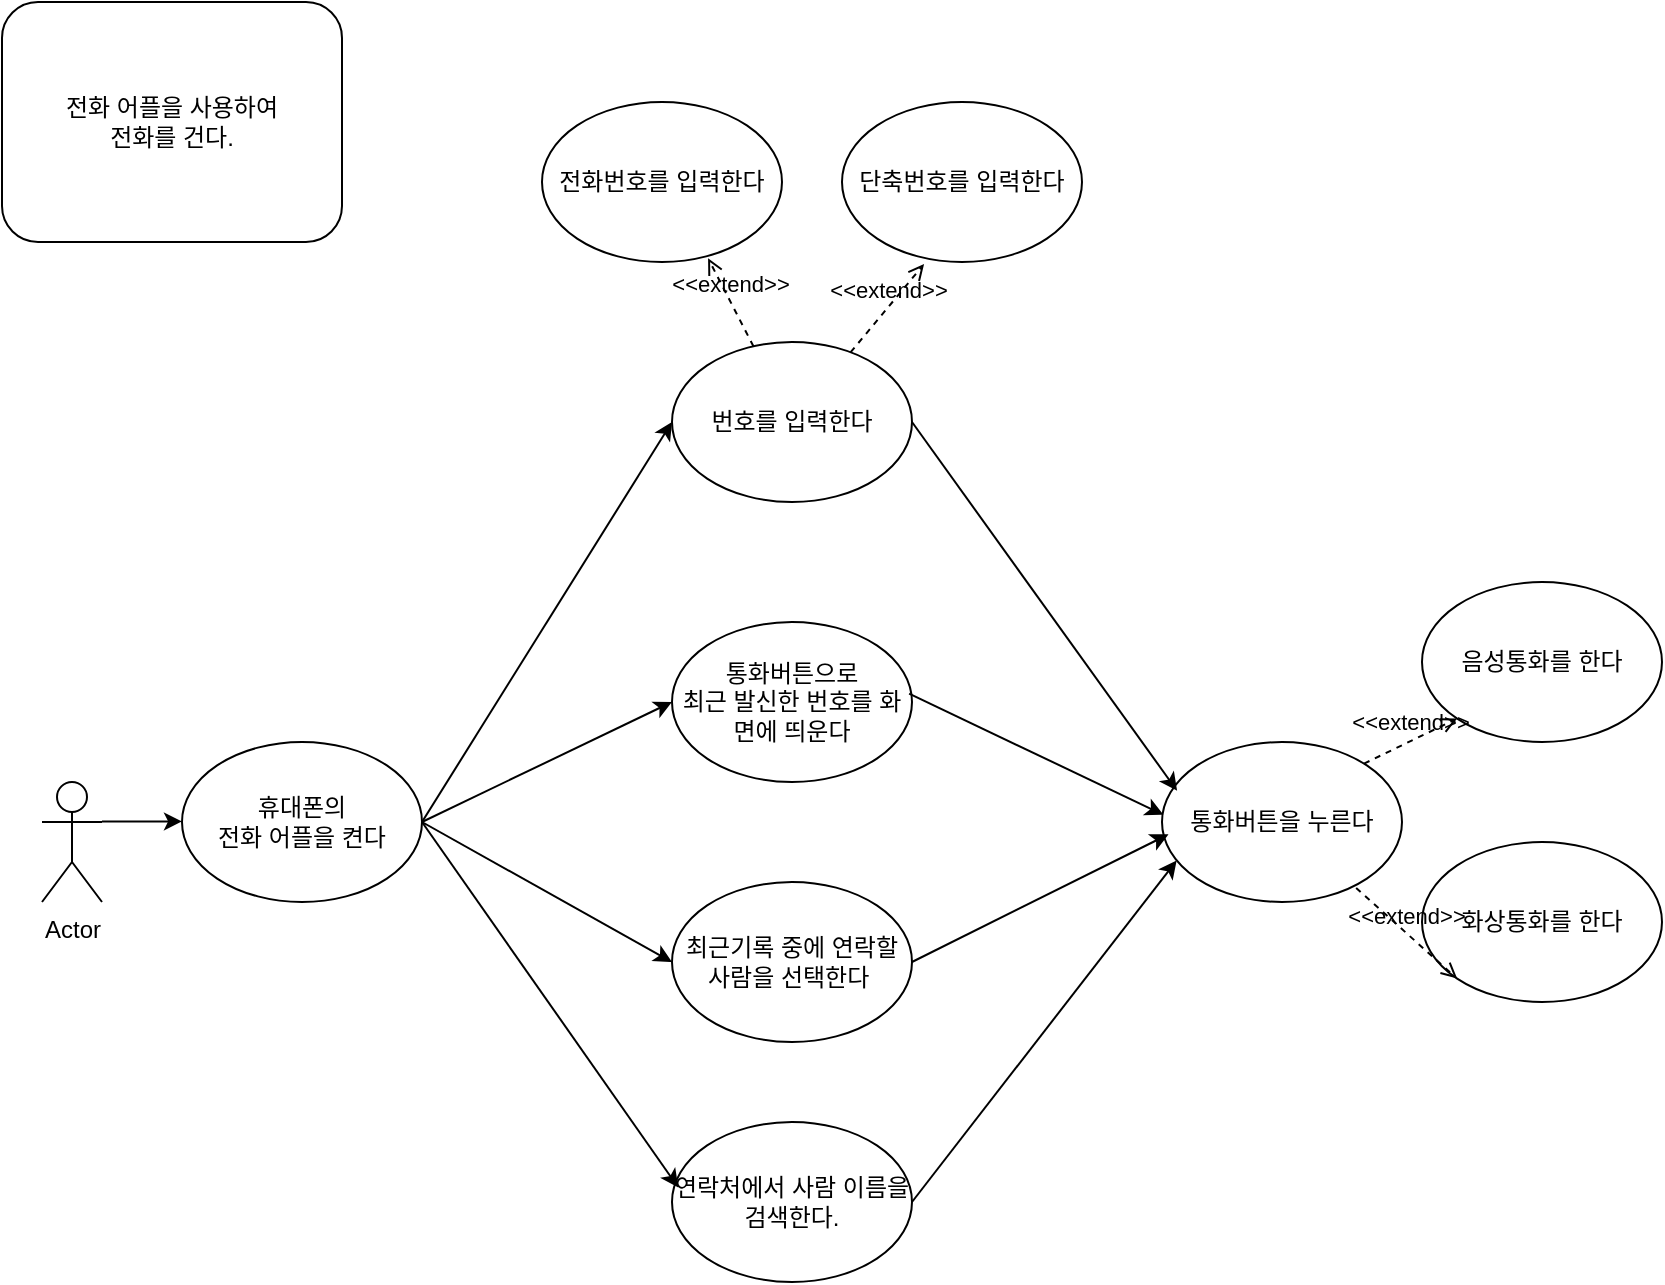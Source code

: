 <mxfile version="21.6.8" type="github">
  <diagram name="페이지-1" id="TDOl6d9EobfstHPUKOAl">
    <mxGraphModel dx="1525" dy="797" grid="1" gridSize="10" guides="1" tooltips="1" connect="1" arrows="1" fold="1" page="1" pageScale="1" pageWidth="827" pageHeight="1169" math="0" shadow="0">
      <root>
        <mxCell id="0" />
        <mxCell id="1" parent="0" />
        <mxCell id="Uef1NXkE5S_NqfKrV0-E-1" value="Actor" style="shape=umlActor;verticalLabelPosition=bottom;verticalAlign=top;html=1;outlineConnect=0;" parent="1" vertex="1">
          <mxGeometry x="20" y="430" width="30" height="60" as="geometry" />
        </mxCell>
        <mxCell id="0QbX5Fnpb34Zt63eyjUE-1" value="번호를 입력한다" style="ellipse;whiteSpace=wrap;html=1;" vertex="1" parent="1">
          <mxGeometry x="335" y="210" width="120" height="80" as="geometry" />
        </mxCell>
        <mxCell id="0QbX5Fnpb34Zt63eyjUE-3" value="통화버튼으로&lt;br&gt;최근 발신한 번호를 화면에 띄운다" style="ellipse;whiteSpace=wrap;html=1;" vertex="1" parent="1">
          <mxGeometry x="335" y="350" width="120" height="80" as="geometry" />
        </mxCell>
        <mxCell id="0QbX5Fnpb34Zt63eyjUE-4" value="최근기록 중에 연락할 사람을 선택한다&amp;nbsp;" style="ellipse;whiteSpace=wrap;html=1;" vertex="1" parent="1">
          <mxGeometry x="335" y="480" width="120" height="80" as="geometry" />
        </mxCell>
        <mxCell id="0QbX5Fnpb34Zt63eyjUE-5" value="" style="endArrow=classic;html=1;rounded=0;entryX=0;entryY=0.5;entryDx=0;entryDy=0;" edge="1" parent="1" target="0QbX5Fnpb34Zt63eyjUE-1">
          <mxGeometry width="50" height="50" relative="1" as="geometry">
            <mxPoint x="210" y="450" as="sourcePoint" />
            <mxPoint x="300" y="400" as="targetPoint" />
          </mxGeometry>
        </mxCell>
        <mxCell id="0QbX5Fnpb34Zt63eyjUE-6" value="" style="endArrow=classic;html=1;rounded=0;exitX=1;exitY=0.5;exitDx=0;exitDy=0;entryX=0;entryY=0.5;entryDx=0;entryDy=0;" edge="1" parent="1" source="0QbX5Fnpb34Zt63eyjUE-9" target="0QbX5Fnpb34Zt63eyjUE-3">
          <mxGeometry width="50" height="50" relative="1" as="geometry">
            <mxPoint x="210" y="410" as="sourcePoint" />
            <mxPoint x="345" y="370" as="targetPoint" />
          </mxGeometry>
        </mxCell>
        <mxCell id="0QbX5Fnpb34Zt63eyjUE-7" value="" style="endArrow=classic;html=1;rounded=0;entryX=0;entryY=0.5;entryDx=0;entryDy=0;exitX=1;exitY=0.5;exitDx=0;exitDy=0;" edge="1" parent="1" source="0QbX5Fnpb34Zt63eyjUE-9" target="0QbX5Fnpb34Zt63eyjUE-4">
          <mxGeometry width="50" height="50" relative="1" as="geometry">
            <mxPoint x="250" y="450" as="sourcePoint" />
            <mxPoint x="300" y="400" as="targetPoint" />
          </mxGeometry>
        </mxCell>
        <mxCell id="0QbX5Fnpb34Zt63eyjUE-8" value="전화 어플을 사용하여&lt;br&gt;전화를 건다." style="rounded=1;whiteSpace=wrap;html=1;" vertex="1" parent="1">
          <mxGeometry y="40" width="170" height="120" as="geometry" />
        </mxCell>
        <mxCell id="0QbX5Fnpb34Zt63eyjUE-9" value="휴대폰의 &lt;br&gt;전화 어플을 켠다" style="ellipse;whiteSpace=wrap;html=1;" vertex="1" parent="1">
          <mxGeometry x="90" y="410" width="120" height="80" as="geometry" />
        </mxCell>
        <mxCell id="0QbX5Fnpb34Zt63eyjUE-10" value="" style="endArrow=classic;html=1;rounded=0;" edge="1" parent="1">
          <mxGeometry width="50" height="50" relative="1" as="geometry">
            <mxPoint x="50" y="449.71" as="sourcePoint" />
            <mxPoint x="90" y="449.71" as="targetPoint" />
          </mxGeometry>
        </mxCell>
        <mxCell id="0QbX5Fnpb34Zt63eyjUE-13" value="전화번호를 입력한다" style="ellipse;whiteSpace=wrap;html=1;" vertex="1" parent="1">
          <mxGeometry x="270" y="90" width="120" height="80" as="geometry" />
        </mxCell>
        <mxCell id="0QbX5Fnpb34Zt63eyjUE-14" value="단축번호를 입력한다" style="ellipse;whiteSpace=wrap;html=1;" vertex="1" parent="1">
          <mxGeometry x="420" y="90" width="120" height="80" as="geometry" />
        </mxCell>
        <mxCell id="0QbX5Fnpb34Zt63eyjUE-15" value="연락처에서 사람 이름을 검색한다." style="ellipse;whiteSpace=wrap;html=1;" vertex="1" parent="1">
          <mxGeometry x="335" y="600" width="120" height="80" as="geometry" />
        </mxCell>
        <mxCell id="0QbX5Fnpb34Zt63eyjUE-16" value="" style="endArrow=classic;html=1;rounded=0;exitX=1;exitY=0.5;exitDx=0;exitDy=0;entryX=0.026;entryY=0.409;entryDx=0;entryDy=0;entryPerimeter=0;" edge="1" parent="1" source="0QbX5Fnpb34Zt63eyjUE-9" target="0QbX5Fnpb34Zt63eyjUE-15">
          <mxGeometry width="50" height="50" relative="1" as="geometry">
            <mxPoint x="205" y="700" as="sourcePoint" />
            <mxPoint x="335" y="700" as="targetPoint" />
          </mxGeometry>
        </mxCell>
        <mxCell id="0QbX5Fnpb34Zt63eyjUE-19" value="통화버튼을 누른다" style="ellipse;whiteSpace=wrap;html=1;" vertex="1" parent="1">
          <mxGeometry x="580" y="410" width="120" height="80" as="geometry" />
        </mxCell>
        <mxCell id="0QbX5Fnpb34Zt63eyjUE-21" value="" style="endArrow=classic;html=1;rounded=0;entryX=0.063;entryY=0.305;entryDx=0;entryDy=0;entryPerimeter=0;" edge="1" parent="1" target="0QbX5Fnpb34Zt63eyjUE-19">
          <mxGeometry width="50" height="50" relative="1" as="geometry">
            <mxPoint x="455" y="250" as="sourcePoint" />
            <mxPoint x="505" y="200" as="targetPoint" />
          </mxGeometry>
        </mxCell>
        <mxCell id="0QbX5Fnpb34Zt63eyjUE-22" value="" style="endArrow=classic;html=1;rounded=0;entryX=0.006;entryY=0.455;entryDx=0;entryDy=0;entryPerimeter=0;exitX=0.988;exitY=0.448;exitDx=0;exitDy=0;exitPerimeter=0;" edge="1" parent="1" source="0QbX5Fnpb34Zt63eyjUE-3" target="0QbX5Fnpb34Zt63eyjUE-19">
          <mxGeometry width="50" height="50" relative="1" as="geometry">
            <mxPoint x="455" y="390" as="sourcePoint" />
            <mxPoint x="578" y="574" as="targetPoint" />
          </mxGeometry>
        </mxCell>
        <mxCell id="0QbX5Fnpb34Zt63eyjUE-23" value="" style="endArrow=classic;html=1;rounded=0;exitX=1;exitY=0.5;exitDx=0;exitDy=0;entryX=0.027;entryY=0.577;entryDx=0;entryDy=0;entryPerimeter=0;" edge="1" parent="1" source="0QbX5Fnpb34Zt63eyjUE-4" target="0QbX5Fnpb34Zt63eyjUE-19">
          <mxGeometry width="50" height="50" relative="1" as="geometry">
            <mxPoint x="455" y="520" as="sourcePoint" />
            <mxPoint x="580" y="460" as="targetPoint" />
          </mxGeometry>
        </mxCell>
        <mxCell id="0QbX5Fnpb34Zt63eyjUE-24" value="" style="endArrow=classic;html=1;rounded=0;exitX=1;exitY=0.5;exitDx=0;exitDy=0;entryX=0.061;entryY=0.741;entryDx=0;entryDy=0;entryPerimeter=0;" edge="1" parent="1" source="0QbX5Fnpb34Zt63eyjUE-15" target="0QbX5Fnpb34Zt63eyjUE-19">
          <mxGeometry width="50" height="50" relative="1" as="geometry">
            <mxPoint x="450" y="650" as="sourcePoint" />
            <mxPoint x="573" y="843" as="targetPoint" />
          </mxGeometry>
        </mxCell>
        <mxCell id="0QbX5Fnpb34Zt63eyjUE-26" value="음성통화를 한다" style="ellipse;whiteSpace=wrap;html=1;" vertex="1" parent="1">
          <mxGeometry x="710" y="330" width="120" height="80" as="geometry" />
        </mxCell>
        <mxCell id="0QbX5Fnpb34Zt63eyjUE-28" value="화상통화를 한다" style="ellipse;whiteSpace=wrap;html=1;" vertex="1" parent="1">
          <mxGeometry x="710" y="460" width="120" height="80" as="geometry" />
        </mxCell>
        <mxCell id="0QbX5Fnpb34Zt63eyjUE-29" value="&amp;lt;&amp;lt;extend&amp;gt;&amp;gt;" style="html=1;verticalAlign=bottom;labelBackgroundColor=none;endArrow=open;endFill=0;dashed=1;rounded=0;entryX=0.342;entryY=1.013;entryDx=0;entryDy=0;entryPerimeter=0;" edge="1" parent="1" source="0QbX5Fnpb34Zt63eyjUE-1" target="0QbX5Fnpb34Zt63eyjUE-14">
          <mxGeometry width="160" relative="1" as="geometry">
            <mxPoint x="405" y="210" as="sourcePoint" />
            <mxPoint x="455" y="190" as="targetPoint" />
          </mxGeometry>
        </mxCell>
        <mxCell id="0QbX5Fnpb34Zt63eyjUE-32" value="&amp;lt;&amp;lt;extend&amp;gt;&amp;gt;" style="html=1;verticalAlign=bottom;labelBackgroundColor=none;endArrow=open;endFill=0;dashed=1;rounded=0;entryX=0.692;entryY=0.977;entryDx=0;entryDy=0;entryPerimeter=0;" edge="1" parent="1" source="0QbX5Fnpb34Zt63eyjUE-1" target="0QbX5Fnpb34Zt63eyjUE-13">
          <mxGeometry width="160" relative="1" as="geometry">
            <mxPoint x="385" y="210" as="sourcePoint" />
            <mxPoint x="443" y="171" as="targetPoint" />
          </mxGeometry>
        </mxCell>
        <mxCell id="0QbX5Fnpb34Zt63eyjUE-33" value="&amp;lt;&amp;lt;extend&amp;gt;&amp;gt;" style="html=1;verticalAlign=bottom;labelBackgroundColor=none;endArrow=open;endFill=0;dashed=1;rounded=0;entryX=0;entryY=1;entryDx=0;entryDy=0;exitX=0.842;exitY=0.135;exitDx=0;exitDy=0;exitPerimeter=0;" edge="1" parent="1" source="0QbX5Fnpb34Zt63eyjUE-19" target="0QbX5Fnpb34Zt63eyjUE-26">
          <mxGeometry width="160" relative="1" as="geometry">
            <mxPoint x="682" y="419" as="sourcePoint" />
            <mxPoint x="740" y="380" as="targetPoint" />
          </mxGeometry>
        </mxCell>
        <mxCell id="0QbX5Fnpb34Zt63eyjUE-34" value="&amp;lt;&amp;lt;extend&amp;gt;&amp;gt;" style="html=1;verticalAlign=bottom;labelBackgroundColor=none;endArrow=open;endFill=0;dashed=1;rounded=0;exitX=0.809;exitY=0.913;exitDx=0;exitDy=0;exitPerimeter=0;entryX=0;entryY=1;entryDx=0;entryDy=0;" edge="1" parent="1" source="0QbX5Fnpb34Zt63eyjUE-19" target="0QbX5Fnpb34Zt63eyjUE-28">
          <mxGeometry width="160" relative="1" as="geometry">
            <mxPoint x="690" y="470" as="sourcePoint" />
            <mxPoint x="700" y="530" as="targetPoint" />
          </mxGeometry>
        </mxCell>
      </root>
    </mxGraphModel>
  </diagram>
</mxfile>
